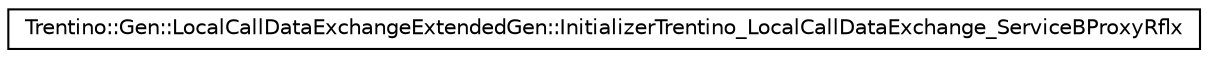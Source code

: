 digraph G
{
  edge [fontname="Helvetica",fontsize="10",labelfontname="Helvetica",labelfontsize="10"];
  node [fontname="Helvetica",fontsize="10",shape=record];
  rankdir="LR";
  Node1 [label="Trentino::Gen::LocalCallDataExchangeExtendedGen::InitializerTrentino_LocalCallDataExchange_ServiceBProxyRflx",height=0.2,width=0.4,color="black", fillcolor="white", style="filled",URL="$class_trentino_1_1_gen_1_1_local_call_data_exchange_extended_gen_1_1_initializer_trentino___loca53e250d5eb25370b7ccca8cd91b5b92e.html",tooltip="based on implementation.cpp/class (including the parsing of namespaces in the header) most parts are ..."];
}

